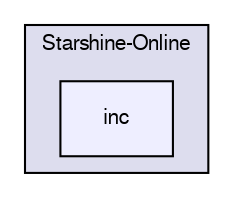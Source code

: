 digraph G {
  bgcolor=transparent;
  compound=true
  node [ fontsize="10", fontname="FreeSans"];
  edge [ labelfontsize="10", labelfontname="FreeSans"];
  subgraph clusterdir_fc4783848e8180fcf200063c2730ed60 {
    graph [ bgcolor="#ddddee", pencolor="black", label="Starshine-Online" fontname="FreeSans", fontsize="10", URL="dir_fc4783848e8180fcf200063c2730ed60.html"]
  dir_9e42c552e0e8fb254161789049822977 [shape=box, label="inc", style="filled", fillcolor="#eeeeff", pencolor="black", URL="dir_9e42c552e0e8fb254161789049822977.html"];
  }
}
